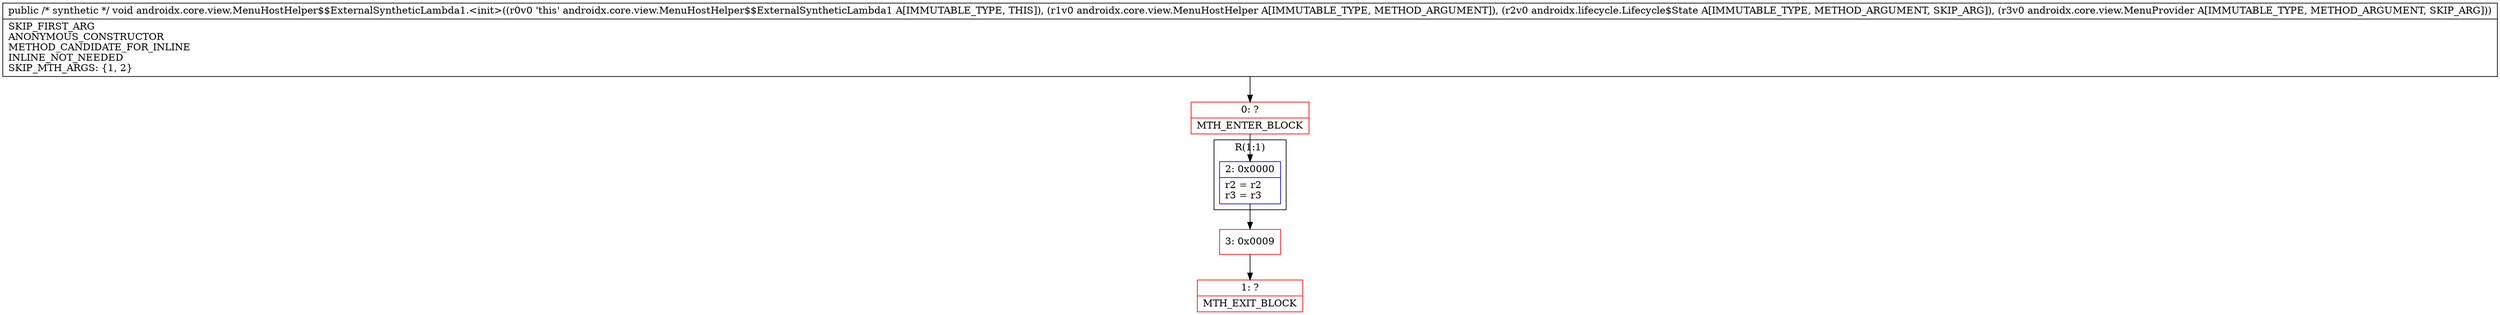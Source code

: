 digraph "CFG forandroidx.core.view.MenuHostHelper$$ExternalSyntheticLambda1.\<init\>(Landroidx\/core\/view\/MenuHostHelper;Landroidx\/lifecycle\/Lifecycle$State;Landroidx\/core\/view\/MenuProvider;)V" {
subgraph cluster_Region_116767095 {
label = "R(1:1)";
node [shape=record,color=blue];
Node_2 [shape=record,label="{2\:\ 0x0000|r2 = r2\lr3 = r3\l}"];
}
Node_0 [shape=record,color=red,label="{0\:\ ?|MTH_ENTER_BLOCK\l}"];
Node_3 [shape=record,color=red,label="{3\:\ 0x0009}"];
Node_1 [shape=record,color=red,label="{1\:\ ?|MTH_EXIT_BLOCK\l}"];
MethodNode[shape=record,label="{public \/* synthetic *\/ void androidx.core.view.MenuHostHelper$$ExternalSyntheticLambda1.\<init\>((r0v0 'this' androidx.core.view.MenuHostHelper$$ExternalSyntheticLambda1 A[IMMUTABLE_TYPE, THIS]), (r1v0 androidx.core.view.MenuHostHelper A[IMMUTABLE_TYPE, METHOD_ARGUMENT]), (r2v0 androidx.lifecycle.Lifecycle$State A[IMMUTABLE_TYPE, METHOD_ARGUMENT, SKIP_ARG]), (r3v0 androidx.core.view.MenuProvider A[IMMUTABLE_TYPE, METHOD_ARGUMENT, SKIP_ARG]))  | SKIP_FIRST_ARG\lANONYMOUS_CONSTRUCTOR\lMETHOD_CANDIDATE_FOR_INLINE\lINLINE_NOT_NEEDED\lSKIP_MTH_ARGS: \{1, 2\}\l}"];
MethodNode -> Node_0;Node_2 -> Node_3;
Node_0 -> Node_2;
Node_3 -> Node_1;
}

